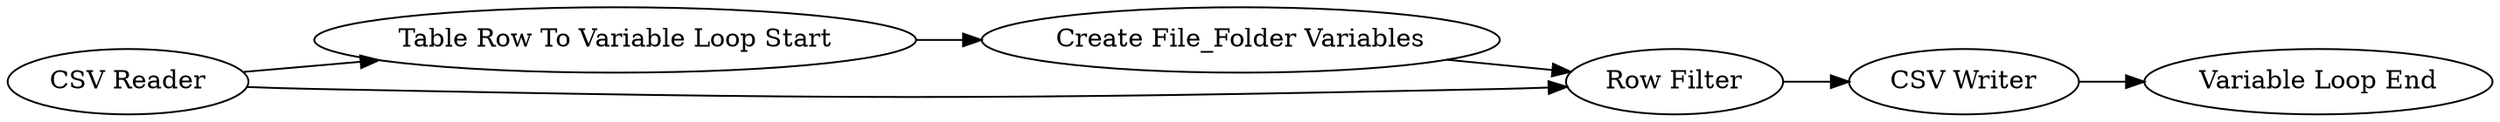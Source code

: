 digraph {
	"6894827141025033434_11" [label="Create File_Folder Variables"]
	"6894827141025033434_10" [label="Variable Loop End"]
	"6894827141025033434_9" [label="Table Row To Variable Loop Start"]
	"6894827141025033434_1" [label="CSV Reader"]
	"6894827141025033434_5" [label="CSV Writer"]
	"6894827141025033434_6" [label="Row Filter"]
	"6894827141025033434_1" -> "6894827141025033434_9"
	"6894827141025033434_9" -> "6894827141025033434_11"
	"6894827141025033434_1" -> "6894827141025033434_6"
	"6894827141025033434_11" -> "6894827141025033434_6"
	"6894827141025033434_5" -> "6894827141025033434_10"
	"6894827141025033434_6" -> "6894827141025033434_5"
	rankdir=LR
}
